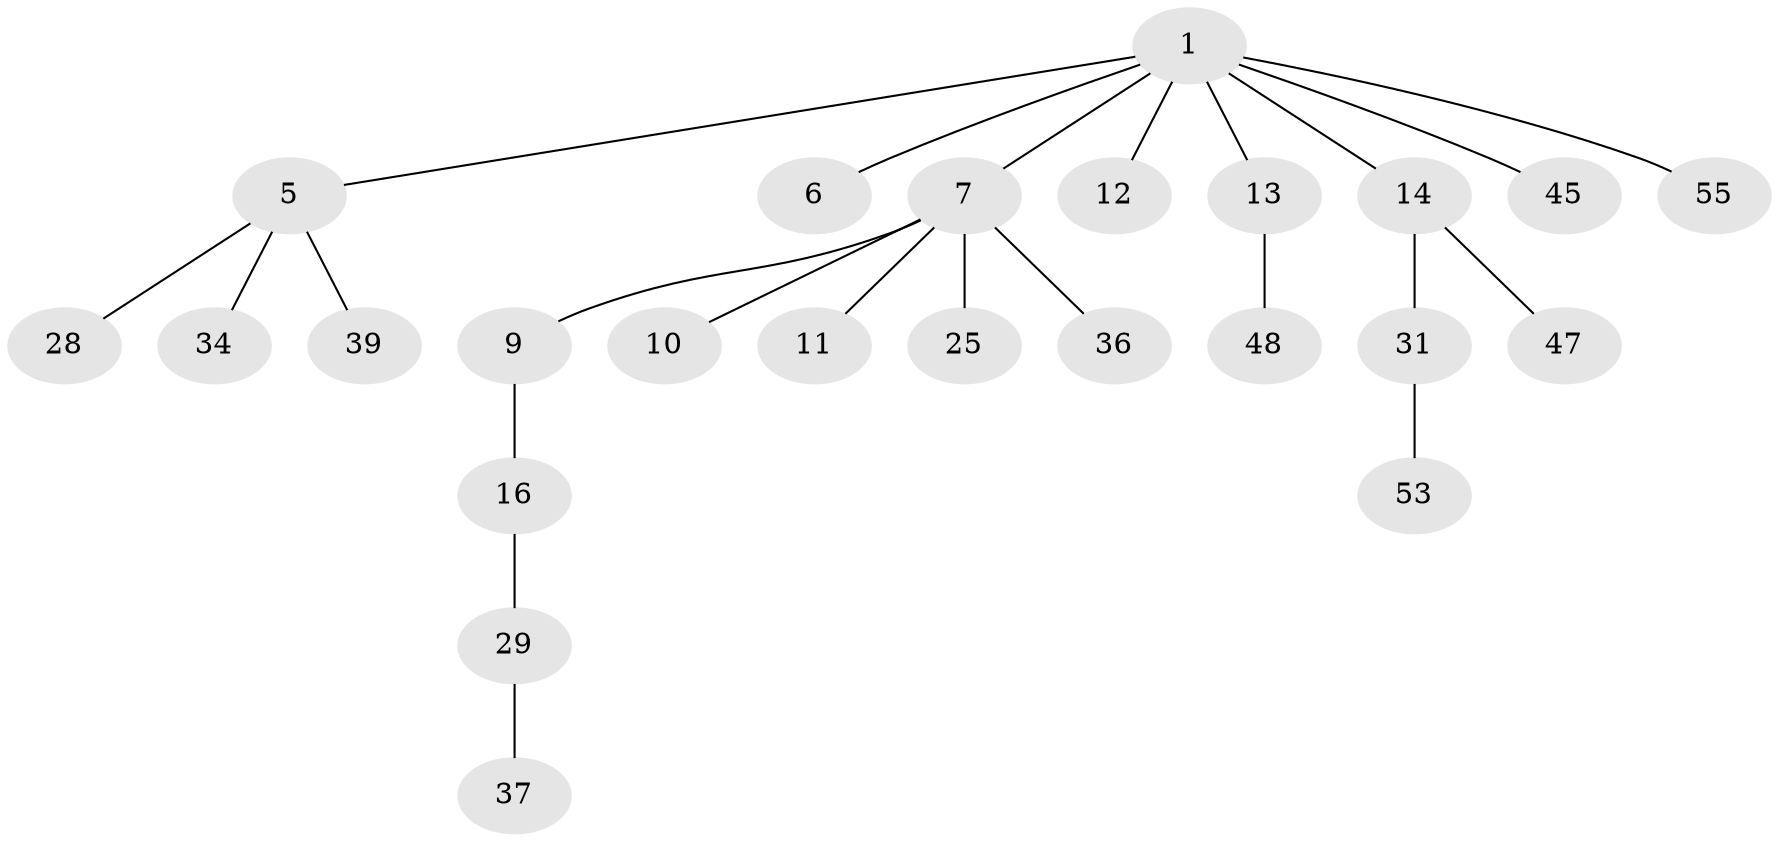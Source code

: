 // original degree distribution, {5: 0.04918032786885246, 2: 0.32786885245901637, 4: 0.08196721311475409, 1: 0.4426229508196721, 3: 0.09836065573770492}
// Generated by graph-tools (version 1.1) at 2025/19/03/04/25 18:19:06]
// undirected, 24 vertices, 23 edges
graph export_dot {
graph [start="1"]
  node [color=gray90,style=filled];
  1 [super="+2+3+49+32"];
  5 [super="+21+20+26"];
  6 [super="+17"];
  7 [super="+8+24"];
  9 [super="+15+54+19"];
  10 [super="+56"];
  11 [super="+52"];
  12;
  13 [super="+18"];
  14 [super="+27"];
  16 [super="+22+44"];
  25;
  28;
  29 [super="+35"];
  31 [super="+40+42+41"];
  34 [super="+38"];
  36;
  37;
  39 [super="+59"];
  45 [super="+50"];
  47;
  48 [super="+58"];
  53 [super="+61"];
  55;
  1 -- 13;
  1 -- 5;
  1 -- 7;
  1 -- 12;
  1 -- 45;
  1 -- 6;
  1 -- 14;
  1 -- 55;
  5 -- 34;
  5 -- 28;
  5 -- 39;
  7 -- 10;
  7 -- 36;
  7 -- 9;
  7 -- 11;
  7 -- 25;
  9 -- 16;
  13 -- 48;
  14 -- 31;
  14 -- 47;
  16 -- 29;
  29 -- 37;
  31 -- 53;
}
